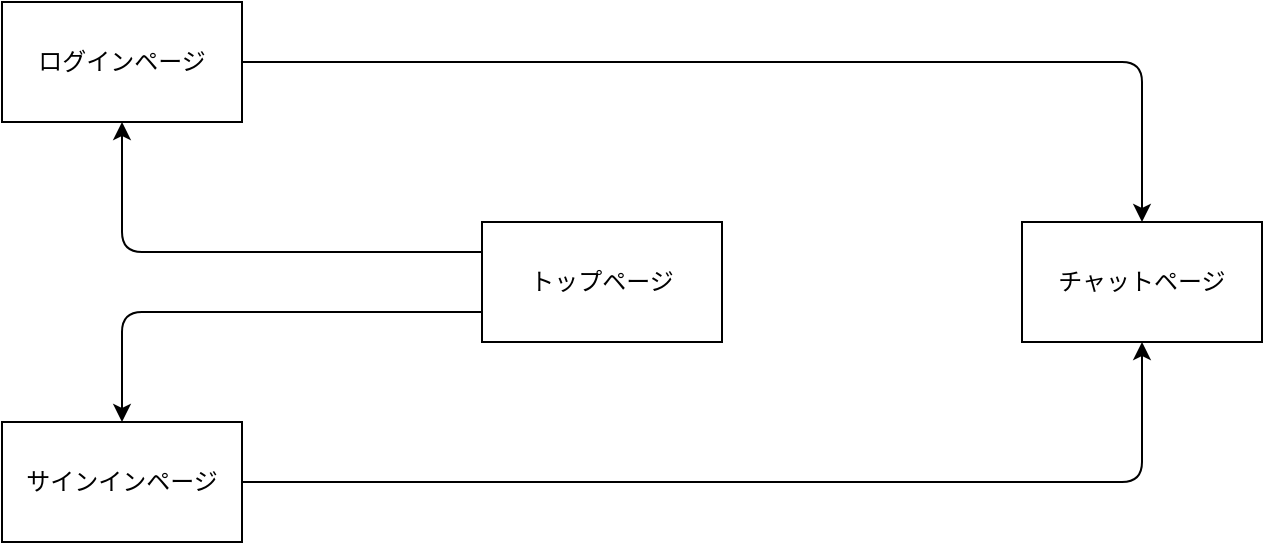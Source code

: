 <mxfile>
    <diagram id="gOc-Ul2s4E-io_IY55xJ" name="ページ1">
        <mxGraphModel dx="746" dy="1740" grid="1" gridSize="10" guides="1" tooltips="1" connect="1" arrows="1" fold="1" page="1" pageScale="1" pageWidth="827" pageHeight="1169" math="0" shadow="0">
            <root>
                <mxCell id="0"/>
                <mxCell id="1" parent="0"/>
                <mxCell id="2" value="トップページ" style="rounded=0;whiteSpace=wrap;html=1;" vertex="1" parent="1">
                    <mxGeometry x="320" y="-60" width="120" height="60" as="geometry"/>
                </mxCell>
                <mxCell id="3" value="サインインページ" style="rounded=0;whiteSpace=wrap;html=1;" vertex="1" parent="1">
                    <mxGeometry x="80" y="40" width="120" height="60" as="geometry"/>
                </mxCell>
                <mxCell id="4" value="ログインページ" style="rounded=0;whiteSpace=wrap;html=1;" vertex="1" parent="1">
                    <mxGeometry x="80" y="-170" width="120" height="60" as="geometry"/>
                </mxCell>
                <mxCell id="5" value="チャットページ" style="rounded=0;whiteSpace=wrap;html=1;" vertex="1" parent="1">
                    <mxGeometry x="590" y="-60" width="120" height="60" as="geometry"/>
                </mxCell>
                <mxCell id="6" value="" style="endArrow=classic;html=1;exitX=1;exitY=0.5;exitDx=0;exitDy=0;entryX=0.5;entryY=1;entryDx=0;entryDy=0;" edge="1" parent="1" source="3" target="5">
                    <mxGeometry width="50" height="50" relative="1" as="geometry">
                        <mxPoint x="360" y="20" as="sourcePoint"/>
                        <mxPoint x="410" y="-30" as="targetPoint"/>
                        <Array as="points">
                            <mxPoint x="650" y="70"/>
                        </Array>
                    </mxGeometry>
                </mxCell>
                <mxCell id="7" value="" style="endArrow=classic;html=1;entryX=0.5;entryY=0;entryDx=0;entryDy=0;exitX=0;exitY=0.75;exitDx=0;exitDy=0;" edge="1" parent="1" source="2" target="3">
                    <mxGeometry width="50" height="50" relative="1" as="geometry">
                        <mxPoint x="130" y="-10" as="sourcePoint"/>
                        <mxPoint x="180" y="-60" as="targetPoint"/>
                        <Array as="points">
                            <mxPoint x="140" y="-15"/>
                        </Array>
                    </mxGeometry>
                </mxCell>
                <mxCell id="8" value="" style="endArrow=classic;html=1;entryX=0.5;entryY=1;entryDx=0;entryDy=0;exitX=0;exitY=0.25;exitDx=0;exitDy=0;" edge="1" parent="1" source="2" target="4">
                    <mxGeometry width="50" height="50" relative="1" as="geometry">
                        <mxPoint x="360" y="20" as="sourcePoint"/>
                        <mxPoint x="410" y="-30" as="targetPoint"/>
                        <Array as="points">
                            <mxPoint x="140" y="-45"/>
                        </Array>
                    </mxGeometry>
                </mxCell>
                <mxCell id="9" value="" style="endArrow=classic;html=1;entryX=0.5;entryY=0;entryDx=0;entryDy=0;exitX=1;exitY=0.5;exitDx=0;exitDy=0;" edge="1" parent="1" source="4" target="5">
                    <mxGeometry width="50" height="50" relative="1" as="geometry">
                        <mxPoint x="360" y="20" as="sourcePoint"/>
                        <mxPoint x="410" y="-30" as="targetPoint"/>
                        <Array as="points">
                            <mxPoint x="650" y="-140"/>
                        </Array>
                    </mxGeometry>
                </mxCell>
            </root>
        </mxGraphModel>
    </diagram>
</mxfile>